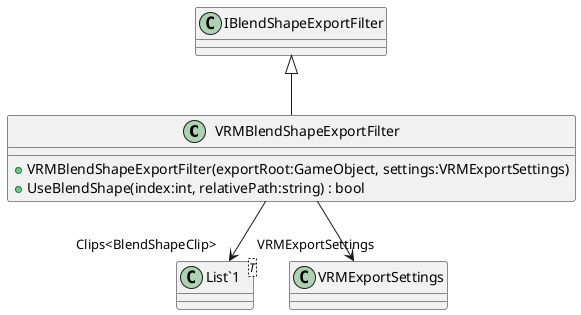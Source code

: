 @startuml
class VRMBlendShapeExportFilter {
    + VRMBlendShapeExportFilter(exportRoot:GameObject, settings:VRMExportSettings)
    + UseBlendShape(index:int, relativePath:string) : bool
}
class "List`1"<T> {
}
IBlendShapeExportFilter <|-- VRMBlendShapeExportFilter
VRMBlendShapeExportFilter --> "VRMExportSettings" VRMExportSettings
VRMBlendShapeExportFilter --> "Clips<BlendShapeClip>" "List`1"
@enduml
